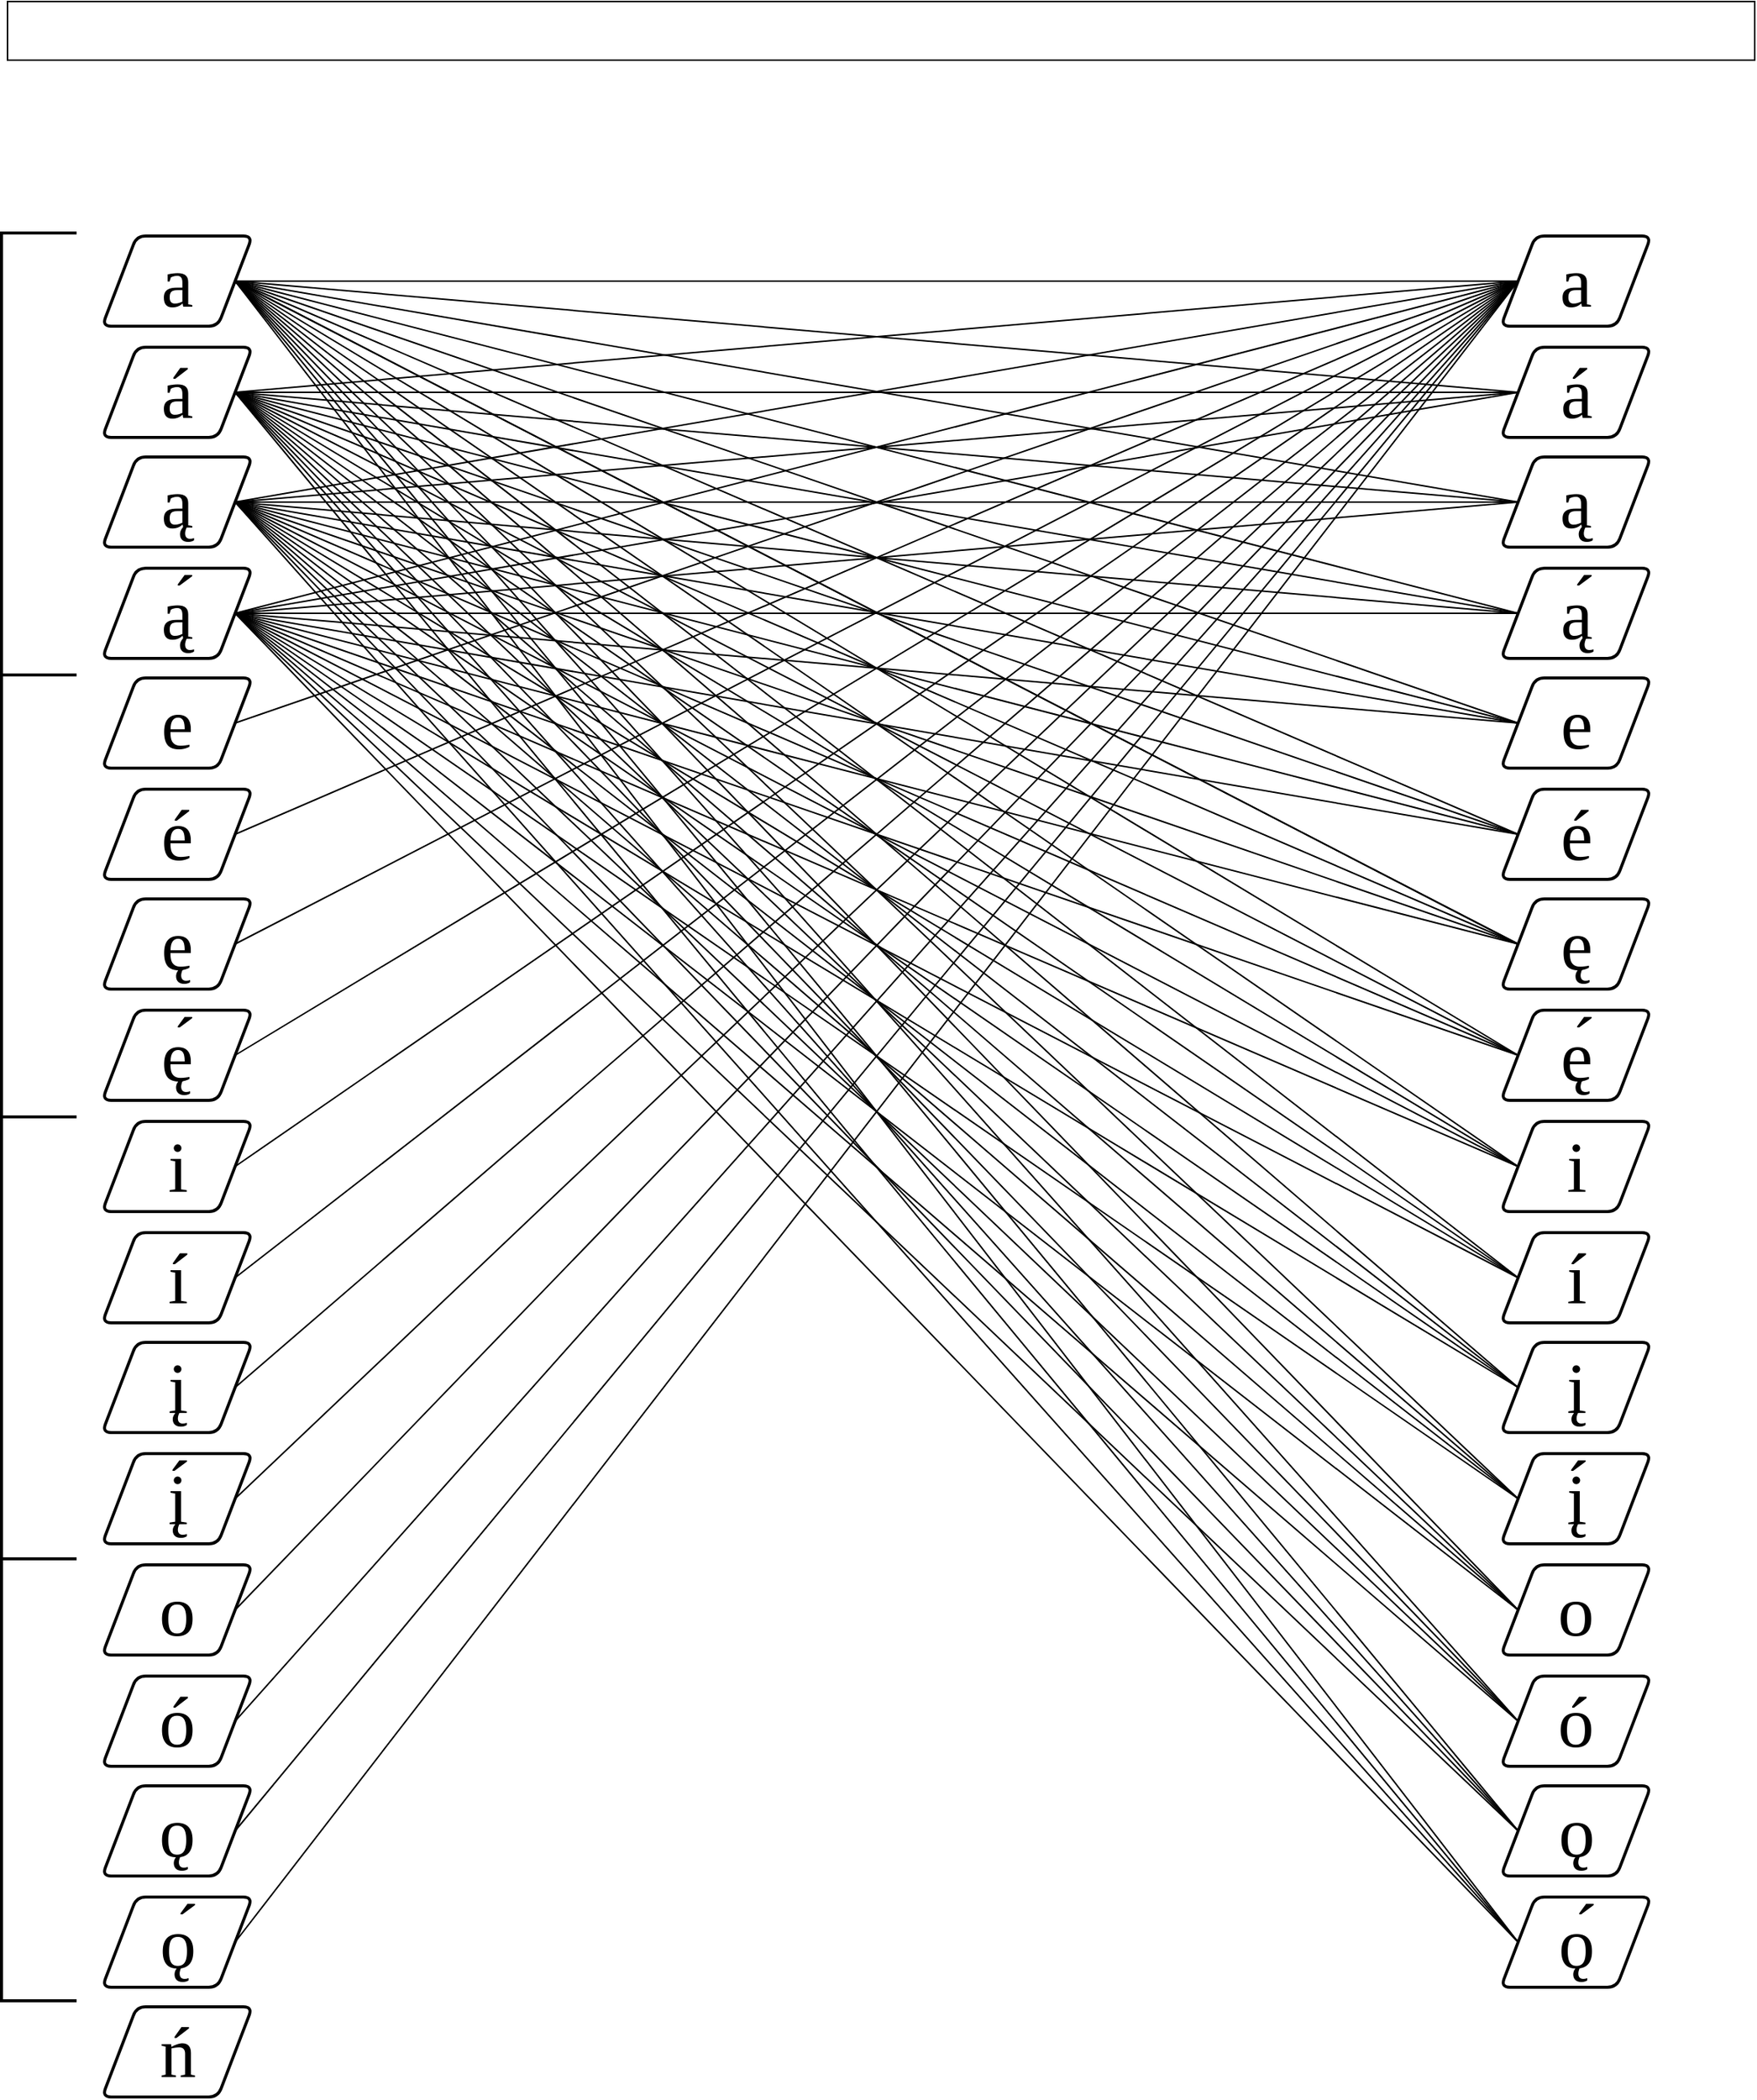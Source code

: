 <mxfile version="22.1.18" type="github">
  <diagram name="Page-1" id="VQsHgmHpjilepcqTfe5d">
    <mxGraphModel dx="3489" dy="5056" grid="0" gridSize="10" guides="1" tooltips="1" connect="1" arrows="1" fold="1" page="0" pageScale="1" pageWidth="850" pageHeight="1100" math="0" shadow="0">
      <root>
        <mxCell id="0" />
        <mxCell id="1" parent="0" />
        <mxCell id="oji7Lh0gevjrnALUTzUG-9" value="" style="strokeWidth=2;html=1;shape=mxgraph.flowchart.annotation_1;align=left;pointerEvents=1;" parent="1" vertex="1">
          <mxGeometry x="-1330" y="-3661" width="50" height="294" as="geometry" />
        </mxCell>
        <mxCell id="oji7Lh0gevjrnALUTzUG-10" value="" style="strokeWidth=2;html=1;shape=mxgraph.flowchart.annotation_1;align=left;pointerEvents=1;" parent="1" vertex="1">
          <mxGeometry x="-1330" y="-3367" width="50" height="294" as="geometry" />
        </mxCell>
        <mxCell id="oji7Lh0gevjrnALUTzUG-11" value="" style="strokeWidth=2;html=1;shape=mxgraph.flowchart.annotation_1;align=left;pointerEvents=1;" parent="1" vertex="1">
          <mxGeometry x="-1330" y="-3073" width="50" height="294" as="geometry" />
        </mxCell>
        <mxCell id="oji7Lh0gevjrnALUTzUG-12" value="" style="strokeWidth=2;html=1;shape=mxgraph.flowchart.annotation_1;align=left;pointerEvents=1;" parent="1" vertex="1">
          <mxGeometry x="-1330" y="-2779" width="50" height="294" as="geometry" />
        </mxCell>
        <mxCell id="oji7Lh0gevjrnALUTzUG-51" value="" style="endArrow=none;html=1;rounded=0;exitX=1;exitY=0.5;exitDx=0;exitDy=0;entryX=0;entryY=0.5;entryDx=0;entryDy=0;" parent="1" source="CE21XfU1R8qpKtoGvkG8-37" target="oji7Lh0gevjrnALUTzUG-56" edge="1">
          <mxGeometry width="50" height="50" relative="1" as="geometry">
            <mxPoint x="-890" y="-3445" as="sourcePoint" />
            <mxPoint x="-708.5" y="-3629" as="targetPoint" />
          </mxGeometry>
        </mxCell>
        <mxCell id="oji7Lh0gevjrnALUTzUG-52" value="" style="endArrow=none;html=1;rounded=0;entryX=0;entryY=0.5;entryDx=0;entryDy=0;exitX=1;exitY=0.5;exitDx=0;exitDy=0;" parent="1" source="CE21XfU1R8qpKtoGvkG8-37" target="oji7Lh0gevjrnALUTzUG-58" edge="1">
          <mxGeometry width="50" height="50" relative="1" as="geometry">
            <mxPoint x="-1169" y="-3612" as="sourcePoint" />
            <mxPoint x="-708.5" y="-3555" as="targetPoint" />
          </mxGeometry>
        </mxCell>
        <mxCell id="oji7Lh0gevjrnALUTzUG-54" value="" style="endArrow=none;html=1;rounded=0;exitX=1;exitY=0.5;exitDx=0;exitDy=0;entryX=0;entryY=0.5;entryDx=0;entryDy=0;" parent="1" source="CE21XfU1R8qpKtoGvkG8-37" target="oji7Lh0gevjrnALUTzUG-60" edge="1">
          <mxGeometry width="50" height="50" relative="1" as="geometry">
            <mxPoint x="-890" y="-3445" as="sourcePoint" />
            <mxPoint x="-708.5" y="-3482" as="targetPoint" />
          </mxGeometry>
        </mxCell>
        <mxCell id="oji7Lh0gevjrnALUTzUG-55" value="" style="endArrow=none;html=1;rounded=0;entryX=0;entryY=0.5;entryDx=0;entryDy=0;exitX=1;exitY=0.5;exitDx=0;exitDy=0;" parent="1" source="CE21XfU1R8qpKtoGvkG8-37" target="oji7Lh0gevjrnALUTzUG-62" edge="1">
          <mxGeometry width="50" height="50" relative="1" as="geometry">
            <mxPoint x="-1167" y="-3630" as="sourcePoint" />
            <mxPoint x="-708.5" y="-3408" as="targetPoint" />
          </mxGeometry>
        </mxCell>
        <mxCell id="oji7Lh0gevjrnALUTzUG-88" value="" style="endArrow=none;html=1;rounded=0;exitX=1;exitY=0.5;exitDx=0;exitDy=0;entryX=0;entryY=0.5;entryDx=0;entryDy=0;" parent="1" source="CE21XfU1R8qpKtoGvkG8-37" target="oji7Lh0gevjrnALUTzUG-64" edge="1">
          <mxGeometry width="50" height="50" relative="1" as="geometry">
            <mxPoint x="-760" y="-3516" as="sourcePoint" />
            <mxPoint x="-743" y="-3374" as="targetPoint" />
          </mxGeometry>
        </mxCell>
        <mxCell id="oji7Lh0gevjrnALUTzUG-89" value="" style="endArrow=none;html=1;rounded=0;exitX=1;exitY=0.5;exitDx=0;exitDy=0;entryX=0;entryY=0.5;entryDx=0;entryDy=0;" parent="1" source="CE21XfU1R8qpKtoGvkG8-37" target="oji7Lh0gevjrnALUTzUG-66" edge="1">
          <mxGeometry width="50" height="50" relative="1" as="geometry">
            <mxPoint x="-1164" y="-3619" as="sourcePoint" />
            <mxPoint x="-733" y="-3336" as="targetPoint" />
          </mxGeometry>
        </mxCell>
        <mxCell id="oji7Lh0gevjrnALUTzUG-90" value="" style="endArrow=none;html=1;rounded=0;exitX=1;exitY=0.5;exitDx=0;exitDy=0;entryX=0;entryY=0.5;entryDx=0;entryDy=0;" parent="1" source="CE21XfU1R8qpKtoGvkG8-37" target="oji7Lh0gevjrnALUTzUG-68" edge="1">
          <mxGeometry width="50" height="50" relative="1" as="geometry">
            <mxPoint x="-1154" y="-3609" as="sourcePoint" />
            <mxPoint x="-759" y="-3290" as="targetPoint" />
          </mxGeometry>
        </mxCell>
        <mxCell id="oji7Lh0gevjrnALUTzUG-92" value="" style="endArrow=none;html=1;rounded=0;exitX=1;exitY=0.5;exitDx=0;exitDy=0;entryX=0;entryY=0.5;entryDx=0;entryDy=0;" parent="1" source="CE21XfU1R8qpKtoGvkG8-37" target="oji7Lh0gevjrnALUTzUG-68" edge="1">
          <mxGeometry width="50" height="50" relative="1" as="geometry">
            <mxPoint x="-1164" y="-3619" as="sourcePoint" />
            <mxPoint x="-686" y="-3178" as="targetPoint" />
          </mxGeometry>
        </mxCell>
        <mxCell id="oji7Lh0gevjrnALUTzUG-93" value="" style="endArrow=none;html=1;rounded=0;entryX=0;entryY=0.5;entryDx=0;entryDy=0;exitX=1;exitY=0.5;exitDx=0;exitDy=0;" parent="1" source="CE21XfU1R8qpKtoGvkG8-37" target="oji7Lh0gevjrnALUTzUG-70" edge="1">
          <mxGeometry width="50" height="50" relative="1" as="geometry">
            <mxPoint x="-1149" y="-3581" as="sourcePoint" />
            <mxPoint x="-676" y="-3168" as="targetPoint" />
          </mxGeometry>
        </mxCell>
        <mxCell id="oji7Lh0gevjrnALUTzUG-95" value="" style="endArrow=none;html=1;rounded=0;entryX=0;entryY=0.5;entryDx=0;entryDy=0;exitX=1;exitY=0.5;exitDx=0;exitDy=0;" parent="1" source="CE21XfU1R8qpKtoGvkG8-37" target="oji7Lh0gevjrnALUTzUG-72" edge="1">
          <mxGeometry width="50" height="50" relative="1" as="geometry">
            <mxPoint x="-1149" y="-3595" as="sourcePoint" />
            <mxPoint x="-666" y="-3158" as="targetPoint" />
          </mxGeometry>
        </mxCell>
        <mxCell id="oji7Lh0gevjrnALUTzUG-128" value="" style="endArrow=none;html=1;rounded=0;entryX=0;entryY=0.5;entryDx=0;entryDy=0;exitX=1;exitY=0.5;exitDx=0;exitDy=0;" parent="1" source="CE21XfU1R8qpKtoGvkG8-37" target="oji7Lh0gevjrnALUTzUG-74" edge="1">
          <mxGeometry width="50" height="50" relative="1" as="geometry">
            <mxPoint x="-1164" y="-3619" as="sourcePoint" />
            <mxPoint x="-310" y="-3104" as="targetPoint" />
          </mxGeometry>
        </mxCell>
        <mxCell id="oji7Lh0gevjrnALUTzUG-129" value="" style="endArrow=none;html=1;rounded=0;entryX=0;entryY=0.5;entryDx=0;entryDy=0;exitX=1;exitY=0.5;exitDx=0;exitDy=0;" parent="1" source="CE21XfU1R8qpKtoGvkG8-37" target="oji7Lh0gevjrnALUTzUG-76" edge="1">
          <mxGeometry width="50" height="50" relative="1" as="geometry">
            <mxPoint x="-1078" y="-3701" as="sourcePoint" />
            <mxPoint x="-300" y="-3094" as="targetPoint" />
          </mxGeometry>
        </mxCell>
        <mxCell id="oji7Lh0gevjrnALUTzUG-130" value="" style="endArrow=none;html=1;rounded=0;entryX=0;entryY=0.5;entryDx=0;entryDy=0;exitX=1;exitY=0.5;exitDx=0;exitDy=0;" parent="1" source="CE21XfU1R8qpKtoGvkG8-37" target="oji7Lh0gevjrnALUTzUG-78" edge="1">
          <mxGeometry width="50" height="50" relative="1" as="geometry">
            <mxPoint x="-1144" y="-3599" as="sourcePoint" />
            <mxPoint x="-290" y="-3084" as="targetPoint" />
          </mxGeometry>
        </mxCell>
        <mxCell id="oji7Lh0gevjrnALUTzUG-131" value="" style="endArrow=none;html=1;rounded=0;entryX=0;entryY=0.5;entryDx=0;entryDy=0;exitX=1;exitY=0.5;exitDx=0;exitDy=0;" parent="1" source="CE21XfU1R8qpKtoGvkG8-37" target="oji7Lh0gevjrnALUTzUG-80" edge="1">
          <mxGeometry width="50" height="50" relative="1" as="geometry">
            <mxPoint x="-1134" y="-3589" as="sourcePoint" />
            <mxPoint x="-280" y="-3074" as="targetPoint" />
          </mxGeometry>
        </mxCell>
        <mxCell id="oji7Lh0gevjrnALUTzUG-132" value="" style="endArrow=none;html=1;rounded=0;entryX=0;entryY=0.5;entryDx=0;entryDy=0;exitX=1;exitY=0.5;exitDx=0;exitDy=0;" parent="1" source="CE21XfU1R8qpKtoGvkG8-37" target="oji7Lh0gevjrnALUTzUG-82" edge="1">
          <mxGeometry width="50" height="50" relative="1" as="geometry">
            <mxPoint x="-1124" y="-3579" as="sourcePoint" />
            <mxPoint x="-270" y="-3064" as="targetPoint" />
          </mxGeometry>
        </mxCell>
        <mxCell id="oji7Lh0gevjrnALUTzUG-133" value="" style="endArrow=none;html=1;rounded=0;entryX=0;entryY=0.5;entryDx=0;entryDy=0;exitX=1;exitY=0.5;exitDx=0;exitDy=0;" parent="1" source="CE21XfU1R8qpKtoGvkG8-37" target="oji7Lh0gevjrnALUTzUG-84" edge="1">
          <mxGeometry width="50" height="50" relative="1" as="geometry">
            <mxPoint x="-1114" y="-3569" as="sourcePoint" />
            <mxPoint x="-260" y="-3054" as="targetPoint" />
          </mxGeometry>
        </mxCell>
        <mxCell id="oji7Lh0gevjrnALUTzUG-134" value="" style="endArrow=none;html=1;rounded=0;entryX=0;entryY=0.5;entryDx=0;entryDy=0;exitX=1;exitY=0.5;exitDx=0;exitDy=0;" parent="1" source="CE21XfU1R8qpKtoGvkG8-37" target="oji7Lh0gevjrnALUTzUG-86" edge="1">
          <mxGeometry width="50" height="50" relative="1" as="geometry">
            <mxPoint x="-1104" y="-3559" as="sourcePoint" />
            <mxPoint x="-250" y="-3044" as="targetPoint" />
          </mxGeometry>
        </mxCell>
        <mxCell id="oji7Lh0gevjrnALUTzUG-151" value="" style="endArrow=none;html=1;rounded=0;entryX=0;entryY=0.5;entryDx=0;entryDy=0;exitX=1;exitY=0.5;exitDx=0;exitDy=0;" parent="1" source="CE21XfU1R8qpKtoGvkG8-39" target="oji7Lh0gevjrnALUTzUG-56" edge="1">
          <mxGeometry width="50" height="50" relative="1" as="geometry">
            <mxPoint x="-591" y="-3381" as="sourcePoint" />
            <mxPoint x="-541" y="-3431" as="targetPoint" />
          </mxGeometry>
        </mxCell>
        <mxCell id="oji7Lh0gevjrnALUTzUG-152" value="" style="endArrow=none;html=1;rounded=0;entryX=0;entryY=0.5;entryDx=0;entryDy=0;exitX=1;exitY=0.5;exitDx=0;exitDy=0;" parent="1" source="CE21XfU1R8qpKtoGvkG8-41" target="oji7Lh0gevjrnALUTzUG-56" edge="1">
          <mxGeometry width="50" height="50" relative="1" as="geometry">
            <mxPoint x="-591" y="-3381" as="sourcePoint" />
            <mxPoint x="-541" y="-3431" as="targetPoint" />
          </mxGeometry>
        </mxCell>
        <mxCell id="oji7Lh0gevjrnALUTzUG-169" value="" style="endArrow=none;html=1;rounded=0;entryX=0;entryY=0.5;entryDx=0;entryDy=0;exitX=1;exitY=0.5;exitDx=0;exitDy=0;" parent="1" source="CE21XfU1R8qpKtoGvkG8-43" target="oji7Lh0gevjrnALUTzUG-56" edge="1">
          <mxGeometry width="50" height="50" relative="1" as="geometry">
            <mxPoint x="-607" y="-3712" as="sourcePoint" />
            <mxPoint x="-351" y="-3749" as="targetPoint" />
          </mxGeometry>
        </mxCell>
        <mxCell id="oji7Lh0gevjrnALUTzUG-170" value="" style="endArrow=none;html=1;rounded=0;entryX=0;entryY=0.5;entryDx=0;entryDy=0;exitX=1;exitY=0.5;exitDx=0;exitDy=0;" parent="1" source="CE21XfU1R8qpKtoGvkG8-45" target="oji7Lh0gevjrnALUTzUG-56" edge="1">
          <mxGeometry width="50" height="50" relative="1" as="geometry">
            <mxPoint x="-597" y="-3702" as="sourcePoint" />
            <mxPoint x="-341" y="-3739" as="targetPoint" />
          </mxGeometry>
        </mxCell>
        <mxCell id="oji7Lh0gevjrnALUTzUG-171" value="" style="endArrow=none;html=1;rounded=0;entryX=0;entryY=0.5;entryDx=0;entryDy=0;exitX=1;exitY=0.5;exitDx=0;exitDy=0;" parent="1" source="CE21XfU1R8qpKtoGvkG8-47" target="oji7Lh0gevjrnALUTzUG-56" edge="1">
          <mxGeometry width="50" height="50" relative="1" as="geometry">
            <mxPoint x="-587" y="-3692" as="sourcePoint" />
            <mxPoint x="-331" y="-3729" as="targetPoint" />
          </mxGeometry>
        </mxCell>
        <mxCell id="oji7Lh0gevjrnALUTzUG-172" value="" style="endArrow=none;html=1;rounded=0;entryX=0;entryY=0.5;entryDx=0;entryDy=0;exitX=1;exitY=0.5;exitDx=0;exitDy=0;" parent="1" source="CE21XfU1R8qpKtoGvkG8-49" target="oji7Lh0gevjrnALUTzUG-56" edge="1">
          <mxGeometry width="50" height="50" relative="1" as="geometry">
            <mxPoint x="-577" y="-3682" as="sourcePoint" />
            <mxPoint x="-321" y="-3719" as="targetPoint" />
          </mxGeometry>
        </mxCell>
        <mxCell id="oji7Lh0gevjrnALUTzUG-173" value="" style="endArrow=none;html=1;rounded=0;entryX=0;entryY=0.5;entryDx=0;entryDy=0;exitX=1;exitY=0.5;exitDx=0;exitDy=0;" parent="1" source="CE21XfU1R8qpKtoGvkG8-51" target="oji7Lh0gevjrnALUTzUG-56" edge="1">
          <mxGeometry width="50" height="50" relative="1" as="geometry">
            <mxPoint x="-567" y="-3672" as="sourcePoint" />
            <mxPoint x="-311" y="-3709" as="targetPoint" />
          </mxGeometry>
        </mxCell>
        <mxCell id="oji7Lh0gevjrnALUTzUG-174" value="" style="endArrow=none;html=1;rounded=0;entryX=0;entryY=0.5;entryDx=0;entryDy=0;exitX=1;exitY=0.5;exitDx=0;exitDy=0;" parent="1" source="CE21XfU1R8qpKtoGvkG8-53" target="oji7Lh0gevjrnALUTzUG-56" edge="1">
          <mxGeometry width="50" height="50" relative="1" as="geometry">
            <mxPoint x="-557" y="-3662" as="sourcePoint" />
            <mxPoint x="-301" y="-3699" as="targetPoint" />
          </mxGeometry>
        </mxCell>
        <mxCell id="oji7Lh0gevjrnALUTzUG-175" value="" style="endArrow=none;html=1;rounded=0;entryX=0;entryY=0.5;entryDx=0;entryDy=0;exitX=1;exitY=0.5;exitDx=0;exitDy=0;" parent="1" source="CE21XfU1R8qpKtoGvkG8-55" target="oji7Lh0gevjrnALUTzUG-56" edge="1">
          <mxGeometry width="50" height="50" relative="1" as="geometry">
            <mxPoint x="-547" y="-3652" as="sourcePoint" />
            <mxPoint x="-291" y="-3689" as="targetPoint" />
          </mxGeometry>
        </mxCell>
        <mxCell id="oji7Lh0gevjrnALUTzUG-176" value="" style="endArrow=none;html=1;rounded=0;entryX=0;entryY=0.5;entryDx=0;entryDy=0;exitX=1;exitY=0.5;exitDx=0;exitDy=0;" parent="1" source="CE21XfU1R8qpKtoGvkG8-57" target="oji7Lh0gevjrnALUTzUG-56" edge="1">
          <mxGeometry width="50" height="50" relative="1" as="geometry">
            <mxPoint x="-537" y="-3642" as="sourcePoint" />
            <mxPoint x="-281" y="-3679" as="targetPoint" />
          </mxGeometry>
        </mxCell>
        <mxCell id="oji7Lh0gevjrnALUTzUG-177" value="" style="endArrow=none;html=1;rounded=0;entryX=0;entryY=0.5;entryDx=0;entryDy=0;exitX=1;exitY=0.5;exitDx=0;exitDy=0;" parent="1" source="CE21XfU1R8qpKtoGvkG8-59" target="oji7Lh0gevjrnALUTzUG-56" edge="1">
          <mxGeometry width="50" height="50" relative="1" as="geometry">
            <mxPoint x="-1042" y="-2914" as="sourcePoint" />
            <mxPoint x="-271" y="-3669" as="targetPoint" />
          </mxGeometry>
        </mxCell>
        <mxCell id="oji7Lh0gevjrnALUTzUG-178" value="" style="endArrow=none;html=1;rounded=0;entryX=0;entryY=0.5;entryDx=0;entryDy=0;exitX=1;exitY=0.5;exitDx=0;exitDy=0;" parent="1" source="oji7Lh0gevjrnALUTzUG-3" target="oji7Lh0gevjrnALUTzUG-56" edge="1">
          <mxGeometry width="50" height="50" relative="1" as="geometry">
            <mxPoint x="-590" y="-3713" as="sourcePoint" />
            <mxPoint x="-334" y="-3750" as="targetPoint" />
          </mxGeometry>
        </mxCell>
        <mxCell id="oji7Lh0gevjrnALUTzUG-179" value="" style="endArrow=none;html=1;rounded=0;entryX=0;entryY=0.5;entryDx=0;entryDy=0;exitX=1;exitY=0.5;exitDx=0;exitDy=0;" parent="1" source="oji7Lh0gevjrnALUTzUG-1" target="oji7Lh0gevjrnALUTzUG-56" edge="1">
          <mxGeometry width="50" height="50" relative="1" as="geometry">
            <mxPoint x="-580" y="-3703" as="sourcePoint" />
            <mxPoint x="-324" y="-3740" as="targetPoint" />
          </mxGeometry>
        </mxCell>
        <mxCell id="oji7Lh0gevjrnALUTzUG-180" value="" style="endArrow=none;html=1;rounded=0;entryX=0;entryY=0.5;entryDx=0;entryDy=0;exitX=1;exitY=0.5;exitDx=0;exitDy=0;" parent="1" source="oji7Lh0gevjrnALUTzUG-5" target="oji7Lh0gevjrnALUTzUG-56" edge="1">
          <mxGeometry width="50" height="50" relative="1" as="geometry">
            <mxPoint x="-656" y="-3826" as="sourcePoint" />
            <mxPoint x="-400" y="-3863" as="targetPoint" />
          </mxGeometry>
        </mxCell>
        <mxCell id="oji7Lh0gevjrnALUTzUG-181" value="" style="endArrow=none;html=1;rounded=0;entryX=0;entryY=0.5;entryDx=0;entryDy=0;exitX=1;exitY=0.5;exitDx=0;exitDy=0;" parent="1" source="oji7Lh0gevjrnALUTzUG-7" target="oji7Lh0gevjrnALUTzUG-56" edge="1">
          <mxGeometry width="50" height="50" relative="1" as="geometry">
            <mxPoint x="-646" y="-3816" as="sourcePoint" />
            <mxPoint x="-390" y="-3853" as="targetPoint" />
          </mxGeometry>
        </mxCell>
        <mxCell id="oji7Lh0gevjrnALUTzUG-182" value="" style="endArrow=none;html=1;rounded=0;exitX=1;exitY=0.5;exitDx=0;exitDy=0;entryX=0;entryY=0.5;entryDx=0;entryDy=0;" parent="1" source="CE21XfU1R8qpKtoGvkG8-39" target="oji7Lh0gevjrnALUTzUG-58" edge="1">
          <mxGeometry width="50" height="50" relative="1" as="geometry">
            <mxPoint x="-636" y="-3806" as="sourcePoint" />
            <mxPoint x="-380" y="-3843" as="targetPoint" />
          </mxGeometry>
        </mxCell>
        <mxCell id="oji7Lh0gevjrnALUTzUG-183" value="" style="endArrow=none;html=1;rounded=0;exitX=1;exitY=0.5;exitDx=0;exitDy=0;entryX=0;entryY=0.5;entryDx=0;entryDy=0;" parent="1" source="CE21XfU1R8qpKtoGvkG8-39" target="oji7Lh0gevjrnALUTzUG-60" edge="1">
          <mxGeometry width="50" height="50" relative="1" as="geometry">
            <mxPoint x="-626" y="-3796" as="sourcePoint" />
            <mxPoint x="-370" y="-3833" as="targetPoint" />
          </mxGeometry>
        </mxCell>
        <mxCell id="oji7Lh0gevjrnALUTzUG-184" value="" style="endArrow=none;html=1;rounded=0;exitX=1;exitY=0.5;exitDx=0;exitDy=0;entryX=0;entryY=0.5;entryDx=0;entryDy=0;" parent="1" source="CE21XfU1R8qpKtoGvkG8-39" target="oji7Lh0gevjrnALUTzUG-62" edge="1">
          <mxGeometry width="50" height="50" relative="1" as="geometry">
            <mxPoint x="-616" y="-3786" as="sourcePoint" />
            <mxPoint x="-360" y="-3823" as="targetPoint" />
          </mxGeometry>
        </mxCell>
        <mxCell id="oji7Lh0gevjrnALUTzUG-185" value="" style="endArrow=none;html=1;rounded=0;exitX=1;exitY=0.5;exitDx=0;exitDy=0;entryX=0;entryY=0.5;entryDx=0;entryDy=0;" parent="1" source="CE21XfU1R8qpKtoGvkG8-39" target="oji7Lh0gevjrnALUTzUG-64" edge="1">
          <mxGeometry width="50" height="50" relative="1" as="geometry">
            <mxPoint x="-606" y="-3776" as="sourcePoint" />
            <mxPoint x="-350" y="-3813" as="targetPoint" />
          </mxGeometry>
        </mxCell>
        <mxCell id="oji7Lh0gevjrnALUTzUG-186" value="" style="endArrow=none;html=1;rounded=0;exitX=1;exitY=0.5;exitDx=0;exitDy=0;entryX=0;entryY=0.5;entryDx=0;entryDy=0;" parent="1" source="CE21XfU1R8qpKtoGvkG8-39" target="oji7Lh0gevjrnALUTzUG-66" edge="1">
          <mxGeometry width="50" height="50" relative="1" as="geometry">
            <mxPoint x="-596" y="-3766" as="sourcePoint" />
            <mxPoint x="-340" y="-3803" as="targetPoint" />
          </mxGeometry>
        </mxCell>
        <mxCell id="oji7Lh0gevjrnALUTzUG-187" value="" style="endArrow=none;html=1;rounded=0;exitX=1;exitY=0.5;exitDx=0;exitDy=0;entryX=0;entryY=0.5;entryDx=0;entryDy=0;" parent="1" source="CE21XfU1R8qpKtoGvkG8-39" target="oji7Lh0gevjrnALUTzUG-68" edge="1">
          <mxGeometry width="50" height="50" relative="1" as="geometry">
            <mxPoint x="-586" y="-3756" as="sourcePoint" />
            <mxPoint x="-330" y="-3793" as="targetPoint" />
          </mxGeometry>
        </mxCell>
        <mxCell id="oji7Lh0gevjrnALUTzUG-188" value="" style="endArrow=none;html=1;rounded=0;exitX=1;exitY=0.5;exitDx=0;exitDy=0;entryX=0;entryY=0.5;entryDx=0;entryDy=0;" parent="1" source="CE21XfU1R8qpKtoGvkG8-39" target="oji7Lh0gevjrnALUTzUG-70" edge="1">
          <mxGeometry width="50" height="50" relative="1" as="geometry">
            <mxPoint x="-576" y="-3746" as="sourcePoint" />
            <mxPoint x="-320" y="-3783" as="targetPoint" />
          </mxGeometry>
        </mxCell>
        <mxCell id="oji7Lh0gevjrnALUTzUG-189" value="" style="rounded=0;whiteSpace=wrap;html=1;" parent="1" vertex="1">
          <mxGeometry x="-1326" y="-3815" width="1163" height="39" as="geometry" />
        </mxCell>
        <mxCell id="oji7Lh0gevjrnALUTzUG-190" value="" style="endArrow=none;html=1;rounded=0;exitX=1;exitY=0.5;exitDx=0;exitDy=0;entryX=0;entryY=0.5;entryDx=0;entryDy=0;" parent="1" source="CE21XfU1R8qpKtoGvkG8-39" target="oji7Lh0gevjrnALUTzUG-72" edge="1">
          <mxGeometry width="50" height="50" relative="1" as="geometry">
            <mxPoint x="-1102" y="-3675" as="sourcePoint" />
            <mxPoint x="138" y="-3719" as="targetPoint" />
          </mxGeometry>
        </mxCell>
        <mxCell id="oji7Lh0gevjrnALUTzUG-191" value="" style="endArrow=none;html=1;rounded=0;entryX=0;entryY=0.5;entryDx=0;entryDy=0;exitX=1;exitY=0.5;exitDx=0;exitDy=0;" parent="1" source="CE21XfU1R8qpKtoGvkG8-39" target="oji7Lh0gevjrnALUTzUG-74" edge="1">
          <mxGeometry width="50" height="50" relative="1" as="geometry">
            <mxPoint x="-1716" y="-3773" as="sourcePoint" />
            <mxPoint x="-114" y="-2979" as="targetPoint" />
          </mxGeometry>
        </mxCell>
        <mxCell id="s2_9RPsBh289tmpe3D-n-1" value="" style="endArrow=none;html=1;rounded=0;entryX=0;entryY=0.5;entryDx=0;entryDy=0;exitX=1;exitY=0.5;exitDx=0;exitDy=0;" parent="1" source="CE21XfU1R8qpKtoGvkG8-39" target="oji7Lh0gevjrnALUTzUG-76" edge="1">
          <mxGeometry width="50" height="50" relative="1" as="geometry">
            <mxPoint x="-1090" y="-3704" as="sourcePoint" />
            <mxPoint x="-338" y="-2899" as="targetPoint" />
          </mxGeometry>
        </mxCell>
        <mxCell id="qa0N9MyO5sZ4n3bV0Kct-3" value="" style="endArrow=none;html=1;rounded=0;entryX=0;entryY=0.5;entryDx=0;entryDy=0;exitX=1;exitY=0.5;exitDx=0;exitDy=0;" parent="1" target="oji7Lh0gevjrnALUTzUG-78" edge="1" source="CE21XfU1R8qpKtoGvkG8-39">
          <mxGeometry width="50" height="50" relative="1" as="geometry">
            <mxPoint x="-601" y="-2811" as="sourcePoint" />
            <mxPoint x="-306" y="-2847" as="targetPoint" />
          </mxGeometry>
        </mxCell>
        <mxCell id="qa0N9MyO5sZ4n3bV0Kct-5" value="" style="endArrow=none;html=1;rounded=0;entryX=0;entryY=0.5;entryDx=0;entryDy=0;exitX=1;exitY=0.5;exitDx=0;exitDy=0;" parent="1" target="oji7Lh0gevjrnALUTzUG-80" edge="1" source="CE21XfU1R8qpKtoGvkG8-39">
          <mxGeometry width="50" height="50" relative="1" as="geometry">
            <mxPoint x="-773" y="-2898" as="sourcePoint" />
            <mxPoint x="-459" y="-2691" as="targetPoint" />
          </mxGeometry>
        </mxCell>
        <mxCell id="qa0N9MyO5sZ4n3bV0Kct-6" value="" style="endArrow=none;html=1;rounded=0;entryX=0;entryY=0.5;entryDx=0;entryDy=0;exitX=1;exitY=0.5;exitDx=0;exitDy=0;" parent="1" target="oji7Lh0gevjrnALUTzUG-82" edge="1" source="CE21XfU1R8qpKtoGvkG8-39">
          <mxGeometry width="50" height="50" relative="1" as="geometry">
            <mxPoint x="-538" y="-2614" as="sourcePoint" />
            <mxPoint x="-488" y="-2664" as="targetPoint" />
          </mxGeometry>
        </mxCell>
        <mxCell id="qa0N9MyO5sZ4n3bV0Kct-7" value="" style="endArrow=none;html=1;rounded=0;entryX=0;entryY=0.5;entryDx=0;entryDy=0;exitX=1;exitY=0.5;exitDx=0;exitDy=0;" parent="1" target="oji7Lh0gevjrnALUTzUG-84" edge="1" source="CE21XfU1R8qpKtoGvkG8-39">
          <mxGeometry width="50" height="50" relative="1" as="geometry">
            <mxPoint x="-466" y="-2508" as="sourcePoint" />
            <mxPoint x="-416" y="-2558" as="targetPoint" />
          </mxGeometry>
        </mxCell>
        <mxCell id="qa0N9MyO5sZ4n3bV0Kct-8" value="" style="endArrow=none;html=1;rounded=0;entryX=0;entryY=0.5;entryDx=0;entryDy=0;exitX=1;exitY=0.5;exitDx=0;exitDy=0;" parent="1" target="oji7Lh0gevjrnALUTzUG-86" edge="1" source="CE21XfU1R8qpKtoGvkG8-39">
          <mxGeometry width="50" height="50" relative="1" as="geometry">
            <mxPoint x="-405" y="-2466" as="sourcePoint" />
            <mxPoint x="-355" y="-2516" as="targetPoint" />
          </mxGeometry>
        </mxCell>
        <mxCell id="VI83C3xkR88cXbr1cVf5-51" value="" style="endArrow=none;html=1;rounded=0;startSize=14;endSize=14;sourcePerimeterSpacing=8;targetPerimeterSpacing=8;curved=1;exitX=1;exitY=0.5;exitDx=0;exitDy=0;entryX=0;entryY=0.5;entryDx=0;entryDy=0;" parent="1" edge="1" target="oji7Lh0gevjrnALUTzUG-58" source="CE21XfU1R8qpKtoGvkG8-41">
          <mxGeometry width="50" height="50" relative="1" as="geometry">
            <mxPoint x="-1053" y="-3424" as="sourcePoint" />
            <mxPoint x="-344" y="-3535" as="targetPoint" />
          </mxGeometry>
        </mxCell>
        <mxCell id="0WpfNRxVd8SMMB5D23eY-1" value="" style="endArrow=none;html=1;rounded=0;exitX=1;exitY=0.5;exitDx=0;exitDy=0;entryX=0;entryY=0.5;entryDx=0;entryDy=0;" edge="1" parent="1" source="CE21XfU1R8qpKtoGvkG8-41" target="oji7Lh0gevjrnALUTzUG-60">
          <mxGeometry width="50" height="50" relative="1" as="geometry">
            <mxPoint x="-811" y="-3735" as="sourcePoint" />
            <mxPoint x="-705" y="-3738" as="targetPoint" />
          </mxGeometry>
        </mxCell>
        <mxCell id="CE21XfU1R8qpKtoGvkG8-37" value="" style="shape=parallelogram;html=1;strokeWidth=2;perimeter=parallelogramPerimeter;whiteSpace=wrap;rounded=1;arcSize=12;size=0.23;fontFamily=IBM Plex Sans;container=0;" parent="1" vertex="1">
          <mxGeometry x="-1263" y="-3659" width="100" height="60" as="geometry" />
        </mxCell>
        <mxCell id="CE21XfU1R8qpKtoGvkG8-38" value="&lt;font face=&quot;CMU Serif&quot; style=&quot;font-size: 48px;&quot;&gt;a&lt;/font&gt;" style="text;strokeColor=none;align=center;fillColor=none;html=1;verticalAlign=middle;whiteSpace=wrap;rounded=0;fontSize=30;container=0;" parent="1" vertex="1">
          <mxGeometry x="-1225" y="-3644" width="24" height="30" as="geometry" />
        </mxCell>
        <mxCell id="CE21XfU1R8qpKtoGvkG8-39" value="" style="shape=parallelogram;html=1;strokeWidth=2;perimeter=parallelogramPerimeter;whiteSpace=wrap;rounded=1;arcSize=12;size=0.23;fontFamily=IBM Plex Sans;container=0;" parent="1" vertex="1">
          <mxGeometry x="-1263" y="-3585" width="100" height="60" as="geometry" />
        </mxCell>
        <mxCell id="CE21XfU1R8qpKtoGvkG8-40" value="&lt;font style=&quot;font-size: 48px;&quot; face=&quot;CMU Serif&quot;&gt;á&lt;/font&gt;" style="text;strokeColor=none;align=center;fillColor=none;html=1;verticalAlign=middle;whiteSpace=wrap;rounded=0;fontSize=30;container=0;" parent="1" vertex="1">
          <mxGeometry x="-1226" y="-3570" width="26" height="30" as="geometry" />
        </mxCell>
        <mxCell id="CE21XfU1R8qpKtoGvkG8-41" value="" style="shape=parallelogram;html=1;strokeWidth=2;perimeter=parallelogramPerimeter;whiteSpace=wrap;rounded=1;arcSize=12;size=0.23;fontFamily=IBM Plex Sans;container=0;" parent="1" vertex="1">
          <mxGeometry x="-1263" y="-3512" width="100" height="60" as="geometry" />
        </mxCell>
        <mxCell id="CE21XfU1R8qpKtoGvkG8-42" value="&lt;font style=&quot;font-size: 48px;&quot; face=&quot;CMU Serif&quot;&gt;ą&lt;/font&gt;" style="text;strokeColor=none;align=center;fillColor=none;html=1;verticalAlign=middle;whiteSpace=wrap;rounded=0;fontSize=30;container=0;" parent="1" vertex="1">
          <mxGeometry x="-1225" y="-3497" width="24" height="30" as="geometry" />
        </mxCell>
        <mxCell id="CE21XfU1R8qpKtoGvkG8-43" value="" style="shape=parallelogram;html=1;strokeWidth=2;perimeter=parallelogramPerimeter;whiteSpace=wrap;rounded=1;arcSize=12;size=0.23;fontFamily=IBM Plex Sans;container=0;" parent="1" vertex="1">
          <mxGeometry x="-1263" y="-3438" width="100" height="60" as="geometry" />
        </mxCell>
        <mxCell id="CE21XfU1R8qpKtoGvkG8-44" value="&lt;p&gt;&lt;font style=&quot;font-size: 48px;&quot; face=&quot;CMU Serif&quot;&gt;ą́&lt;/font&gt;&lt;/p&gt;" style="text;strokeColor=none;align=center;fillColor=none;html=1;verticalAlign=middle;whiteSpace=wrap;rounded=0;fontSize=30;container=0;" parent="1" vertex="1">
          <mxGeometry x="-1224" y="-3423" width="22" height="30" as="geometry" />
        </mxCell>
        <mxCell id="CE21XfU1R8qpKtoGvkG8-45" value="" style="shape=parallelogram;html=1;strokeWidth=2;perimeter=parallelogramPerimeter;whiteSpace=wrap;rounded=1;arcSize=12;size=0.23;fontFamily=IBM Plex Sans;container=0;" parent="1" vertex="1">
          <mxGeometry x="-1263" y="-3365" width="100" height="60" as="geometry" />
        </mxCell>
        <mxCell id="CE21XfU1R8qpKtoGvkG8-46" value="&lt;font style=&quot;font-size: 48px;&quot; face=&quot;CMU Serif&quot;&gt;e&lt;/font&gt;" style="text;strokeColor=none;align=center;fillColor=none;html=1;verticalAlign=middle;whiteSpace=wrap;rounded=0;fontSize=30;container=0;" parent="1" vertex="1">
          <mxGeometry x="-1223" y="-3350" width="20" height="30" as="geometry" />
        </mxCell>
        <mxCell id="CE21XfU1R8qpKtoGvkG8-47" value="" style="shape=parallelogram;html=1;strokeWidth=2;perimeter=parallelogramPerimeter;whiteSpace=wrap;rounded=1;arcSize=12;size=0.23;fontFamily=IBM Plex Sans;container=0;" parent="1" vertex="1">
          <mxGeometry x="-1263" y="-3291" width="100" height="60" as="geometry" />
        </mxCell>
        <mxCell id="CE21XfU1R8qpKtoGvkG8-48" value="&lt;font style=&quot;font-size: 48px;&quot; face=&quot;CMU Serif&quot;&gt;é&lt;/font&gt;" style="text;strokeColor=none;align=center;fillColor=none;html=1;verticalAlign=middle;whiteSpace=wrap;rounded=0;fontSize=30;container=0;" parent="1" vertex="1">
          <mxGeometry x="-1223" y="-3276" width="20" height="30" as="geometry" />
        </mxCell>
        <mxCell id="CE21XfU1R8qpKtoGvkG8-49" value="" style="shape=parallelogram;html=1;strokeWidth=2;perimeter=parallelogramPerimeter;whiteSpace=wrap;rounded=1;arcSize=12;size=0.23;fontFamily=IBM Plex Sans;container=0;" parent="1" vertex="1">
          <mxGeometry x="-1263" y="-3218" width="100" height="60" as="geometry" />
        </mxCell>
        <mxCell id="CE21XfU1R8qpKtoGvkG8-50" value="&lt;font style=&quot;font-size: 48px;&quot; face=&quot;CMU Serif&quot;&gt;ę&lt;/font&gt;" style="text;strokeColor=none;align=center;fillColor=none;html=1;verticalAlign=middle;whiteSpace=wrap;rounded=0;fontSize=30;container=0;" parent="1" vertex="1">
          <mxGeometry x="-1223" y="-3203" width="20" height="30" as="geometry" />
        </mxCell>
        <mxCell id="CE21XfU1R8qpKtoGvkG8-51" value="" style="shape=parallelogram;html=1;strokeWidth=2;perimeter=parallelogramPerimeter;whiteSpace=wrap;rounded=1;arcSize=12;size=0.23;fontFamily=IBM Plex Sans;container=0;" parent="1" vertex="1">
          <mxGeometry x="-1263" y="-3144" width="100" height="60" as="geometry" />
        </mxCell>
        <mxCell id="CE21XfU1R8qpKtoGvkG8-52" value="&lt;font style=&quot;font-size: 48px;&quot; face=&quot;CMU Serif&quot;&gt;ę́&lt;/font&gt;" style="text;strokeColor=none;align=center;fillColor=none;html=1;verticalAlign=middle;whiteSpace=wrap;rounded=0;fontSize=30;container=0;" parent="1" vertex="1">
          <mxGeometry x="-1223" y="-3129" width="20" height="30" as="geometry" />
        </mxCell>
        <mxCell id="CE21XfU1R8qpKtoGvkG8-53" value="" style="shape=parallelogram;html=1;strokeWidth=2;perimeter=parallelogramPerimeter;whiteSpace=wrap;rounded=1;arcSize=12;size=0.23;fontFamily=IBM Plex Sans;container=0;" parent="1" vertex="1">
          <mxGeometry x="-1263" y="-3070" width="100" height="60" as="geometry" />
        </mxCell>
        <mxCell id="CE21XfU1R8qpKtoGvkG8-54" value="&lt;font face=&quot;CMU Serif&quot; style=&quot;font-size: 48px;&quot;&gt;i&lt;/font&gt;" style="text;strokeColor=none;align=center;fillColor=none;html=1;verticalAlign=middle;whiteSpace=wrap;rounded=0;fontSize=30;container=0;" parent="1" vertex="1">
          <mxGeometry x="-1220.5" y="-3055" width="15" height="30" as="geometry" />
        </mxCell>
        <mxCell id="CE21XfU1R8qpKtoGvkG8-55" value="" style="shape=parallelogram;html=1;strokeWidth=2;perimeter=parallelogramPerimeter;whiteSpace=wrap;rounded=1;arcSize=12;size=0.23;fontFamily=IBM Plex Sans;container=0;" parent="1" vertex="1">
          <mxGeometry x="-1263" y="-2996" width="100" height="60" as="geometry" />
        </mxCell>
        <mxCell id="CE21XfU1R8qpKtoGvkG8-56" value="&lt;font style=&quot;font-size: 48px;&quot; face=&quot;CMU Serif&quot;&gt;í&lt;/font&gt;" style="text;strokeColor=none;align=center;fillColor=none;html=1;verticalAlign=middle;whiteSpace=wrap;rounded=0;fontSize=30;container=0;" parent="1" vertex="1">
          <mxGeometry x="-1219.5" y="-2981" width="13" height="30" as="geometry" />
        </mxCell>
        <mxCell id="CE21XfU1R8qpKtoGvkG8-57" value="" style="shape=parallelogram;html=1;strokeWidth=2;perimeter=parallelogramPerimeter;whiteSpace=wrap;rounded=1;arcSize=12;size=0.23;fontFamily=IBM Plex Sans;container=0;" parent="1" vertex="1">
          <mxGeometry x="-1263" y="-2923" width="100" height="60" as="geometry" />
        </mxCell>
        <mxCell id="CE21XfU1R8qpKtoGvkG8-58" value="&lt;font style=&quot;font-size: 48px;&quot; face=&quot;CMU Serif&quot;&gt;į&lt;/font&gt;" style="text;strokeColor=none;align=center;fillColor=none;html=1;verticalAlign=middle;whiteSpace=wrap;rounded=0;fontSize=30;container=0;" parent="1" vertex="1">
          <mxGeometry x="-1219.5" y="-2908" width="13" height="30" as="geometry" />
        </mxCell>
        <mxCell id="CE21XfU1R8qpKtoGvkG8-59" value="" style="shape=parallelogram;html=1;strokeWidth=2;perimeter=parallelogramPerimeter;whiteSpace=wrap;rounded=1;arcSize=12;size=0.23;fontFamily=IBM Plex Sans;container=0;" parent="1" vertex="1">
          <mxGeometry x="-1263" y="-2849" width="100" height="60" as="geometry" />
        </mxCell>
        <mxCell id="CE21XfU1R8qpKtoGvkG8-60" value="&lt;font style=&quot;font-size: 48px;&quot; face=&quot;CMU Serif&quot;&gt;į́&lt;/font&gt;" style="text;strokeColor=none;align=center;fillColor=none;html=1;verticalAlign=middle;whiteSpace=wrap;rounded=0;fontSize=30;container=0;" parent="1" vertex="1">
          <mxGeometry x="-1219.5" y="-2834" width="13" height="30" as="geometry" />
        </mxCell>
        <mxCell id="oji7Lh0gevjrnALUTzUG-1" value="" style="shape=parallelogram;html=1;strokeWidth=2;perimeter=parallelogramPerimeter;whiteSpace=wrap;rounded=1;arcSize=12;size=0.23;fontFamily=IBM Plex Sans;container=0;" parent="1" vertex="1">
          <mxGeometry x="-1263" y="-2775" width="100" height="60" as="geometry" />
        </mxCell>
        <mxCell id="oji7Lh0gevjrnALUTzUG-2" value="&lt;font style=&quot;font-size: 48px;&quot; face=&quot;CMU Serif&quot;&gt;o&lt;/font&gt;" style="text;strokeColor=none;align=center;fillColor=none;html=1;verticalAlign=middle;whiteSpace=wrap;rounded=0;fontSize=30;container=0;" parent="1" vertex="1">
          <mxGeometry x="-1224" y="-2760" width="22" height="30" as="geometry" />
        </mxCell>
        <mxCell id="oji7Lh0gevjrnALUTzUG-3" value="" style="shape=parallelogram;html=1;strokeWidth=2;perimeter=parallelogramPerimeter;whiteSpace=wrap;rounded=1;arcSize=12;size=0.23;fontFamily=IBM Plex Sans;container=0;" parent="1" vertex="1">
          <mxGeometry x="-1263" y="-2701" width="100" height="60" as="geometry" />
        </mxCell>
        <mxCell id="oji7Lh0gevjrnALUTzUG-4" value="&lt;font style=&quot;font-size: 48px;&quot; face=&quot;CMU Serif&quot;&gt;ó&lt;/font&gt;" style="text;strokeColor=none;align=center;fillColor=none;html=1;verticalAlign=middle;whiteSpace=wrap;rounded=0;fontSize=30;container=0;" parent="1" vertex="1">
          <mxGeometry x="-1224" y="-2686" width="22" height="30" as="geometry" />
        </mxCell>
        <mxCell id="oji7Lh0gevjrnALUTzUG-5" value="" style="shape=parallelogram;html=1;strokeWidth=2;perimeter=parallelogramPerimeter;whiteSpace=wrap;rounded=1;arcSize=12;size=0.23;fontFamily=IBM Plex Sans;container=0;" parent="1" vertex="1">
          <mxGeometry x="-1263" y="-2628" width="100" height="60" as="geometry" />
        </mxCell>
        <mxCell id="oji7Lh0gevjrnALUTzUG-6" value="&lt;font style=&quot;font-size: 48px;&quot; face=&quot;CMU Serif&quot;&gt;ǫ&lt;/font&gt;" style="text;strokeColor=none;align=center;fillColor=none;html=1;verticalAlign=middle;whiteSpace=wrap;rounded=0;fontSize=30;container=0;" parent="1" vertex="1">
          <mxGeometry x="-1224" y="-2613" width="22" height="30" as="geometry" />
        </mxCell>
        <mxCell id="oji7Lh0gevjrnALUTzUG-7" value="" style="shape=parallelogram;html=1;strokeWidth=2;perimeter=parallelogramPerimeter;whiteSpace=wrap;rounded=1;arcSize=12;size=0.23;fontFamily=IBM Plex Sans;container=0;" parent="1" vertex="1">
          <mxGeometry x="-1263" y="-2554" width="100" height="60" as="geometry" />
        </mxCell>
        <mxCell id="oji7Lh0gevjrnALUTzUG-8" value="&lt;font style=&quot;font-size: 48px;&quot; face=&quot;CMU Serif&quot;&gt;ǫ́&lt;/font&gt;" style="text;strokeColor=none;align=center;fillColor=none;html=1;verticalAlign=middle;whiteSpace=wrap;rounded=0;fontSize=30;container=0;" parent="1" vertex="1">
          <mxGeometry x="-1223.5" y="-2539" width="21" height="30" as="geometry" />
        </mxCell>
        <mxCell id="oji7Lh0gevjrnALUTzUG-13" value="" style="shape=parallelogram;html=1;strokeWidth=2;perimeter=parallelogramPerimeter;whiteSpace=wrap;rounded=1;arcSize=12;size=0.23;fontFamily=IBM Plex Sans;container=0;" parent="1" vertex="1">
          <mxGeometry x="-1263" y="-2481" width="100" height="60" as="geometry" />
        </mxCell>
        <mxCell id="oji7Lh0gevjrnALUTzUG-14" value="&lt;font style=&quot;font-size: 48px;&quot; face=&quot;CMU Serif&quot;&gt;ń&lt;/font&gt;" style="text;strokeColor=none;align=center;fillColor=none;html=1;verticalAlign=middle;whiteSpace=wrap;rounded=0;fontSize=30;container=0;" parent="1" vertex="1">
          <mxGeometry x="-1225.5" y="-2466" width="25" height="30" as="geometry" />
        </mxCell>
        <mxCell id="oji7Lh0gevjrnALUTzUG-56" value="" style="shape=parallelogram;html=1;strokeWidth=2;perimeter=parallelogramPerimeter;whiteSpace=wrap;rounded=1;arcSize=12;size=0.23;fontFamily=IBM Plex Sans;container=0;" parent="1" vertex="1">
          <mxGeometry x="-332" y="-3659" width="100" height="60" as="geometry" />
        </mxCell>
        <mxCell id="oji7Lh0gevjrnALUTzUG-57" value="&lt;font face=&quot;CMU Serif&quot; style=&quot;font-size: 48px;&quot;&gt;a&lt;/font&gt;" style="text;strokeColor=none;align=center;fillColor=none;html=1;verticalAlign=middle;whiteSpace=wrap;rounded=0;fontSize=30;container=0;" parent="1" vertex="1">
          <mxGeometry x="-294" y="-3644" width="24" height="30" as="geometry" />
        </mxCell>
        <mxCell id="oji7Lh0gevjrnALUTzUG-58" value="" style="shape=parallelogram;html=1;strokeWidth=2;perimeter=parallelogramPerimeter;whiteSpace=wrap;rounded=1;arcSize=12;size=0.23;fontFamily=IBM Plex Sans;container=0;" parent="1" vertex="1">
          <mxGeometry x="-332" y="-3585" width="100" height="60" as="geometry" />
        </mxCell>
        <mxCell id="oji7Lh0gevjrnALUTzUG-59" value="&lt;font style=&quot;font-size: 48px;&quot; face=&quot;CMU Serif&quot;&gt;á&lt;/font&gt;" style="text;strokeColor=none;align=center;fillColor=none;html=1;verticalAlign=middle;whiteSpace=wrap;rounded=0;fontSize=30;container=0;" parent="1" vertex="1">
          <mxGeometry x="-294.5" y="-3570" width="25" height="30" as="geometry" />
        </mxCell>
        <mxCell id="oji7Lh0gevjrnALUTzUG-60" value="" style="shape=parallelogram;html=1;strokeWidth=2;perimeter=parallelogramPerimeter;whiteSpace=wrap;rounded=1;arcSize=12;size=0.23;fontFamily=IBM Plex Sans;container=0;" parent="1" vertex="1">
          <mxGeometry x="-332" y="-3512" width="100" height="60" as="geometry" />
        </mxCell>
        <mxCell id="oji7Lh0gevjrnALUTzUG-61" value="&lt;font style=&quot;font-size: 48px;&quot; face=&quot;CMU Serif&quot;&gt;ą&lt;/font&gt;" style="text;strokeColor=none;align=center;fillColor=none;html=1;verticalAlign=middle;whiteSpace=wrap;rounded=0;fontSize=30;container=0;" parent="1" vertex="1">
          <mxGeometry x="-294" y="-3497" width="24" height="30" as="geometry" />
        </mxCell>
        <mxCell id="oji7Lh0gevjrnALUTzUG-62" value="" style="shape=parallelogram;html=1;strokeWidth=2;perimeter=parallelogramPerimeter;whiteSpace=wrap;rounded=1;arcSize=12;size=0.23;fontFamily=IBM Plex Sans;container=0;" parent="1" vertex="1">
          <mxGeometry x="-332" y="-3438" width="100" height="60" as="geometry" />
        </mxCell>
        <mxCell id="oji7Lh0gevjrnALUTzUG-63" value="&lt;p&gt;&lt;font style=&quot;font-size: 48px;&quot; face=&quot;CMU Serif&quot;&gt;ą́&lt;/font&gt;&lt;/p&gt;" style="text;strokeColor=none;align=center;fillColor=none;html=1;verticalAlign=middle;whiteSpace=wrap;rounded=0;fontSize=30;container=0;" parent="1" vertex="1">
          <mxGeometry x="-292.5" y="-3423" width="21" height="30" as="geometry" />
        </mxCell>
        <mxCell id="oji7Lh0gevjrnALUTzUG-64" value="" style="shape=parallelogram;html=1;strokeWidth=2;perimeter=parallelogramPerimeter;whiteSpace=wrap;rounded=1;arcSize=12;size=0.23;fontFamily=IBM Plex Sans;container=0;" parent="1" vertex="1">
          <mxGeometry x="-332" y="-3365" width="100" height="60" as="geometry" />
        </mxCell>
        <mxCell id="oji7Lh0gevjrnALUTzUG-65" value="&lt;font style=&quot;font-size: 48px;&quot; face=&quot;CMU Serif&quot;&gt;e&lt;/font&gt;" style="text;strokeColor=none;align=center;fillColor=none;html=1;verticalAlign=middle;whiteSpace=wrap;rounded=0;fontSize=30;container=0;" parent="1" vertex="1">
          <mxGeometry x="-291.5" y="-3350" width="19" height="30" as="geometry" />
        </mxCell>
        <mxCell id="oji7Lh0gevjrnALUTzUG-66" value="" style="shape=parallelogram;html=1;strokeWidth=2;perimeter=parallelogramPerimeter;whiteSpace=wrap;rounded=1;arcSize=12;size=0.23;fontFamily=IBM Plex Sans;container=0;" parent="1" vertex="1">
          <mxGeometry x="-332" y="-3291" width="100" height="60" as="geometry" />
        </mxCell>
        <mxCell id="oji7Lh0gevjrnALUTzUG-67" value="&lt;font style=&quot;font-size: 48px;&quot; face=&quot;CMU Serif&quot;&gt;é&lt;/font&gt;" style="text;strokeColor=none;align=center;fillColor=none;html=1;verticalAlign=middle;whiteSpace=wrap;rounded=0;fontSize=30;container=0;" parent="1" vertex="1">
          <mxGeometry x="-291.5" y="-3276" width="19" height="30" as="geometry" />
        </mxCell>
        <mxCell id="oji7Lh0gevjrnALUTzUG-68" value="" style="shape=parallelogram;html=1;strokeWidth=2;perimeter=parallelogramPerimeter;whiteSpace=wrap;rounded=1;arcSize=12;size=0.23;fontFamily=IBM Plex Sans;container=0;" parent="1" vertex="1">
          <mxGeometry x="-332" y="-3218" width="100" height="60" as="geometry" />
        </mxCell>
        <mxCell id="oji7Lh0gevjrnALUTzUG-69" value="&lt;font style=&quot;font-size: 48px;&quot; face=&quot;CMU Serif&quot;&gt;ę&lt;/font&gt;" style="text;strokeColor=none;align=center;fillColor=none;html=1;verticalAlign=middle;whiteSpace=wrap;rounded=0;fontSize=30;container=0;" parent="1" vertex="1">
          <mxGeometry x="-291.5" y="-3203" width="19" height="30" as="geometry" />
        </mxCell>
        <mxCell id="oji7Lh0gevjrnALUTzUG-70" value="" style="shape=parallelogram;html=1;strokeWidth=2;perimeter=parallelogramPerimeter;whiteSpace=wrap;rounded=1;arcSize=12;size=0.23;fontFamily=IBM Plex Sans;container=0;" parent="1" vertex="1">
          <mxGeometry x="-332" y="-3144" width="100" height="60" as="geometry" />
        </mxCell>
        <mxCell id="oji7Lh0gevjrnALUTzUG-71" value="&lt;font style=&quot;font-size: 48px;&quot; face=&quot;CMU Serif&quot;&gt;ę́&lt;/font&gt;" style="text;strokeColor=none;align=center;fillColor=none;html=1;verticalAlign=middle;whiteSpace=wrap;rounded=0;fontSize=30;container=0;" parent="1" vertex="1">
          <mxGeometry x="-291.5" y="-3129" width="19" height="30" as="geometry" />
        </mxCell>
        <mxCell id="oji7Lh0gevjrnALUTzUG-72" value="" style="shape=parallelogram;html=1;strokeWidth=2;perimeter=parallelogramPerimeter;whiteSpace=wrap;rounded=1;arcSize=12;size=0.23;fontFamily=IBM Plex Sans;container=0;" parent="1" vertex="1">
          <mxGeometry x="-332" y="-3070" width="100" height="60" as="geometry" />
        </mxCell>
        <mxCell id="oji7Lh0gevjrnALUTzUG-73" value="&lt;font face=&quot;CMU Serif&quot; style=&quot;font-size: 48px;&quot;&gt;i&lt;/font&gt;" style="text;strokeColor=none;align=center;fillColor=none;html=1;verticalAlign=middle;whiteSpace=wrap;rounded=0;fontSize=30;container=0;" parent="1" vertex="1">
          <mxGeometry x="-287.5" y="-3055" width="11" height="30" as="geometry" />
        </mxCell>
        <mxCell id="oji7Lh0gevjrnALUTzUG-74" value="" style="shape=parallelogram;html=1;strokeWidth=2;perimeter=parallelogramPerimeter;whiteSpace=wrap;rounded=1;arcSize=12;size=0.23;fontFamily=IBM Plex Sans;container=0;" parent="1" vertex="1">
          <mxGeometry x="-332" y="-2996" width="100" height="60" as="geometry" />
        </mxCell>
        <mxCell id="oji7Lh0gevjrnALUTzUG-75" value="&lt;font style=&quot;font-size: 48px;&quot; face=&quot;CMU Serif&quot;&gt;í&lt;/font&gt;" style="text;strokeColor=none;align=center;fillColor=none;html=1;verticalAlign=middle;whiteSpace=wrap;rounded=0;fontSize=30;container=0;" parent="1" vertex="1">
          <mxGeometry x="-288.5" y="-2981" width="13" height="30" as="geometry" />
        </mxCell>
        <mxCell id="oji7Lh0gevjrnALUTzUG-76" value="" style="shape=parallelogram;html=1;strokeWidth=2;perimeter=parallelogramPerimeter;whiteSpace=wrap;rounded=1;arcSize=12;size=0.23;fontFamily=IBM Plex Sans;container=0;" parent="1" vertex="1">
          <mxGeometry x="-332" y="-2923" width="100" height="60" as="geometry" />
        </mxCell>
        <mxCell id="oji7Lh0gevjrnALUTzUG-77" value="&lt;font style=&quot;font-size: 48px;&quot; face=&quot;CMU Serif&quot;&gt;į&lt;/font&gt;" style="text;strokeColor=none;align=center;fillColor=none;html=1;verticalAlign=middle;whiteSpace=wrap;rounded=0;fontSize=30;container=0;" parent="1" vertex="1">
          <mxGeometry x="-287.5" y="-2908" width="11" height="30" as="geometry" />
        </mxCell>
        <mxCell id="oji7Lh0gevjrnALUTzUG-78" value="" style="shape=parallelogram;html=1;strokeWidth=2;perimeter=parallelogramPerimeter;whiteSpace=wrap;rounded=1;arcSize=12;size=0.23;fontFamily=IBM Plex Sans;container=0;" parent="1" vertex="1">
          <mxGeometry x="-332" y="-2849" width="100" height="60" as="geometry" />
        </mxCell>
        <mxCell id="oji7Lh0gevjrnALUTzUG-79" value="&lt;font style=&quot;font-size: 48px;&quot; face=&quot;CMU Serif&quot;&gt;į́&lt;/font&gt;" style="text;strokeColor=none;align=center;fillColor=none;html=1;verticalAlign=middle;whiteSpace=wrap;rounded=0;fontSize=30;container=0;" parent="1" vertex="1">
          <mxGeometry x="-287.5" y="-2834" width="11" height="30" as="geometry" />
        </mxCell>
        <mxCell id="oji7Lh0gevjrnALUTzUG-80" value="" style="shape=parallelogram;html=1;strokeWidth=2;perimeter=parallelogramPerimeter;whiteSpace=wrap;rounded=1;arcSize=12;size=0.23;fontFamily=IBM Plex Sans;container=0;" parent="1" vertex="1">
          <mxGeometry x="-332" y="-2775" width="100" height="60" as="geometry" />
        </mxCell>
        <mxCell id="oji7Lh0gevjrnALUTzUG-81" value="&lt;font style=&quot;font-size: 48px;&quot; face=&quot;CMU Serif&quot;&gt;o&lt;/font&gt;" style="text;strokeColor=none;align=center;fillColor=none;html=1;verticalAlign=middle;whiteSpace=wrap;rounded=0;fontSize=30;container=0;" parent="1" vertex="1">
          <mxGeometry x="-293" y="-2760" width="22" height="30" as="geometry" />
        </mxCell>
        <mxCell id="oji7Lh0gevjrnALUTzUG-82" value="" style="shape=parallelogram;html=1;strokeWidth=2;perimeter=parallelogramPerimeter;whiteSpace=wrap;rounded=1;arcSize=12;size=0.23;fontFamily=IBM Plex Sans;container=0;" parent="1" vertex="1">
          <mxGeometry x="-332" y="-2701" width="100" height="60" as="geometry" />
        </mxCell>
        <mxCell id="oji7Lh0gevjrnALUTzUG-83" value="&lt;font style=&quot;font-size: 48px;&quot; face=&quot;CMU Serif&quot;&gt;ó&lt;/font&gt;" style="text;strokeColor=none;align=center;fillColor=none;html=1;verticalAlign=middle;whiteSpace=wrap;rounded=0;fontSize=30;container=0;" parent="1" vertex="1">
          <mxGeometry x="-293" y="-2686" width="22" height="30" as="geometry" />
        </mxCell>
        <mxCell id="oji7Lh0gevjrnALUTzUG-84" value="" style="shape=parallelogram;html=1;strokeWidth=2;perimeter=parallelogramPerimeter;whiteSpace=wrap;rounded=1;arcSize=12;size=0.23;fontFamily=IBM Plex Sans;container=0;" parent="1" vertex="1">
          <mxGeometry x="-332" y="-2628" width="100" height="60" as="geometry" />
        </mxCell>
        <mxCell id="oji7Lh0gevjrnALUTzUG-85" value="&lt;font style=&quot;font-size: 48px;&quot; face=&quot;CMU Serif&quot;&gt;ǫ&lt;/font&gt;" style="text;strokeColor=none;align=center;fillColor=none;html=1;verticalAlign=middle;whiteSpace=wrap;rounded=0;fontSize=30;container=0;" parent="1" vertex="1">
          <mxGeometry x="-292.5" y="-2613" width="21" height="30" as="geometry" />
        </mxCell>
        <mxCell id="oji7Lh0gevjrnALUTzUG-86" value="" style="shape=parallelogram;html=1;strokeWidth=2;perimeter=parallelogramPerimeter;whiteSpace=wrap;rounded=1;arcSize=12;size=0.23;fontFamily=IBM Plex Sans;container=0;" parent="1" vertex="1">
          <mxGeometry x="-332" y="-2554" width="100" height="60" as="geometry" />
        </mxCell>
        <mxCell id="oji7Lh0gevjrnALUTzUG-87" value="&lt;font style=&quot;font-size: 48px;&quot; face=&quot;CMU Serif&quot;&gt;ǫ́&lt;/font&gt;" style="text;strokeColor=none;align=center;fillColor=none;html=1;verticalAlign=middle;whiteSpace=wrap;rounded=0;fontSize=30;container=0;" parent="1" vertex="1">
          <mxGeometry x="-292.5" y="-2539" width="21" height="30" as="geometry" />
        </mxCell>
        <mxCell id="0WpfNRxVd8SMMB5D23eY-2" value="" style="endArrow=none;html=1;rounded=0;exitX=1;exitY=0.5;exitDx=0;exitDy=0;entryX=0;entryY=0.5;entryDx=0;entryDy=0;" edge="1" parent="1" source="CE21XfU1R8qpKtoGvkG8-41" target="oji7Lh0gevjrnALUTzUG-62">
          <mxGeometry width="50" height="50" relative="1" as="geometry">
            <mxPoint x="-801" y="-3725" as="sourcePoint" />
            <mxPoint x="-695" y="-3728" as="targetPoint" />
          </mxGeometry>
        </mxCell>
        <mxCell id="0WpfNRxVd8SMMB5D23eY-3" value="" style="endArrow=none;html=1;rounded=0;exitX=1;exitY=0.5;exitDx=0;exitDy=0;entryX=0;entryY=0.5;entryDx=0;entryDy=0;" edge="1" parent="1" source="CE21XfU1R8qpKtoGvkG8-41" target="oji7Lh0gevjrnALUTzUG-64">
          <mxGeometry width="50" height="50" relative="1" as="geometry">
            <mxPoint x="-791" y="-3715" as="sourcePoint" />
            <mxPoint x="-685" y="-3718" as="targetPoint" />
          </mxGeometry>
        </mxCell>
        <mxCell id="0WpfNRxVd8SMMB5D23eY-4" value="" style="endArrow=none;html=1;rounded=0;exitX=1;exitY=0.5;exitDx=0;exitDy=0;entryX=0;entryY=0.5;entryDx=0;entryDy=0;" edge="1" parent="1" source="CE21XfU1R8qpKtoGvkG8-41" target="oji7Lh0gevjrnALUTzUG-66">
          <mxGeometry width="50" height="50" relative="1" as="geometry">
            <mxPoint x="-781" y="-3705" as="sourcePoint" />
            <mxPoint x="-675" y="-3708" as="targetPoint" />
          </mxGeometry>
        </mxCell>
        <mxCell id="0WpfNRxVd8SMMB5D23eY-5" value="" style="endArrow=none;html=1;rounded=0;exitX=1;exitY=0.5;exitDx=0;exitDy=0;entryX=0;entryY=0.5;entryDx=0;entryDy=0;" edge="1" parent="1" source="CE21XfU1R8qpKtoGvkG8-41" target="oji7Lh0gevjrnALUTzUG-68">
          <mxGeometry width="50" height="50" relative="1" as="geometry">
            <mxPoint x="-771" y="-3695" as="sourcePoint" />
            <mxPoint x="-665" y="-3698" as="targetPoint" />
          </mxGeometry>
        </mxCell>
        <mxCell id="0WpfNRxVd8SMMB5D23eY-6" value="" style="endArrow=none;html=1;rounded=0;exitX=1;exitY=0.5;exitDx=0;exitDy=0;entryX=0;entryY=0.5;entryDx=0;entryDy=0;" edge="1" parent="1" source="CE21XfU1R8qpKtoGvkG8-41" target="oji7Lh0gevjrnALUTzUG-70">
          <mxGeometry width="50" height="50" relative="1" as="geometry">
            <mxPoint x="-761" y="-3685" as="sourcePoint" />
            <mxPoint x="-655" y="-3688" as="targetPoint" />
          </mxGeometry>
        </mxCell>
        <mxCell id="0WpfNRxVd8SMMB5D23eY-7" value="" style="endArrow=none;html=1;rounded=0;exitX=1;exitY=0.5;exitDx=0;exitDy=0;entryX=0;entryY=0.5;entryDx=0;entryDy=0;" edge="1" parent="1" source="CE21XfU1R8qpKtoGvkG8-41" target="oji7Lh0gevjrnALUTzUG-72">
          <mxGeometry width="50" height="50" relative="1" as="geometry">
            <mxPoint x="-751" y="-3675" as="sourcePoint" />
            <mxPoint x="-645" y="-3678" as="targetPoint" />
          </mxGeometry>
        </mxCell>
        <mxCell id="0WpfNRxVd8SMMB5D23eY-8" value="" style="endArrow=none;html=1;rounded=0;exitX=1;exitY=0.5;exitDx=0;exitDy=0;entryX=0;entryY=0.5;entryDx=0;entryDy=0;" edge="1" parent="1" source="CE21XfU1R8qpKtoGvkG8-41" target="oji7Lh0gevjrnALUTzUG-74">
          <mxGeometry width="50" height="50" relative="1" as="geometry">
            <mxPoint x="-741" y="-3665" as="sourcePoint" />
            <mxPoint x="-635" y="-3668" as="targetPoint" />
          </mxGeometry>
        </mxCell>
        <mxCell id="0WpfNRxVd8SMMB5D23eY-9" value="" style="endArrow=none;html=1;rounded=0;exitX=1;exitY=0.5;exitDx=0;exitDy=0;entryX=0;entryY=0.5;entryDx=0;entryDy=0;" edge="1" parent="1" source="CE21XfU1R8qpKtoGvkG8-41" target="oji7Lh0gevjrnALUTzUG-76">
          <mxGeometry width="50" height="50" relative="1" as="geometry">
            <mxPoint x="-731" y="-3655" as="sourcePoint" />
            <mxPoint x="-625" y="-3658" as="targetPoint" />
          </mxGeometry>
        </mxCell>
        <mxCell id="0WpfNRxVd8SMMB5D23eY-10" value="" style="endArrow=none;html=1;rounded=0;exitX=1;exitY=0.5;exitDx=0;exitDy=0;entryX=0;entryY=0.5;entryDx=0;entryDy=0;" edge="1" parent="1" source="CE21XfU1R8qpKtoGvkG8-41" target="oji7Lh0gevjrnALUTzUG-78">
          <mxGeometry width="50" height="50" relative="1" as="geometry">
            <mxPoint x="-721" y="-3645" as="sourcePoint" />
            <mxPoint x="-615" y="-3648" as="targetPoint" />
          </mxGeometry>
        </mxCell>
        <mxCell id="0WpfNRxVd8SMMB5D23eY-11" value="" style="endArrow=none;html=1;rounded=0;exitX=1;exitY=0.5;exitDx=0;exitDy=0;entryX=0;entryY=0.5;entryDx=0;entryDy=0;" edge="1" parent="1" source="CE21XfU1R8qpKtoGvkG8-41" target="oji7Lh0gevjrnALUTzUG-80">
          <mxGeometry width="50" height="50" relative="1" as="geometry">
            <mxPoint x="-800" y="-3745" as="sourcePoint" />
            <mxPoint x="-694" y="-3748" as="targetPoint" />
          </mxGeometry>
        </mxCell>
        <mxCell id="0WpfNRxVd8SMMB5D23eY-12" value="" style="endArrow=none;html=1;rounded=0;exitX=1;exitY=0.5;exitDx=0;exitDy=0;entryX=0;entryY=0.5;entryDx=0;entryDy=0;" edge="1" parent="1" source="CE21XfU1R8qpKtoGvkG8-41" target="oji7Lh0gevjrnALUTzUG-82">
          <mxGeometry width="50" height="50" relative="1" as="geometry">
            <mxPoint x="-790" y="-3735" as="sourcePoint" />
            <mxPoint x="-684" y="-3738" as="targetPoint" />
          </mxGeometry>
        </mxCell>
        <mxCell id="0WpfNRxVd8SMMB5D23eY-13" value="" style="endArrow=none;html=1;rounded=0;exitX=1;exitY=0.5;exitDx=0;exitDy=0;entryX=0;entryY=0.5;entryDx=0;entryDy=0;" edge="1" parent="1" source="CE21XfU1R8qpKtoGvkG8-41" target="oji7Lh0gevjrnALUTzUG-84">
          <mxGeometry width="50" height="50" relative="1" as="geometry">
            <mxPoint x="-780" y="-3725" as="sourcePoint" />
            <mxPoint x="-674" y="-3728" as="targetPoint" />
          </mxGeometry>
        </mxCell>
        <mxCell id="0WpfNRxVd8SMMB5D23eY-14" value="" style="endArrow=none;html=1;rounded=0;exitX=1;exitY=0.5;exitDx=0;exitDy=0;entryX=0;entryY=0.5;entryDx=0;entryDy=0;" edge="1" parent="1" source="CE21XfU1R8qpKtoGvkG8-41" target="oji7Lh0gevjrnALUTzUG-86">
          <mxGeometry width="50" height="50" relative="1" as="geometry">
            <mxPoint x="-770" y="-3715" as="sourcePoint" />
            <mxPoint x="-664" y="-3718" as="targetPoint" />
          </mxGeometry>
        </mxCell>
        <mxCell id="0WpfNRxVd8SMMB5D23eY-15" value="" style="endArrow=none;html=1;rounded=0;exitX=1;exitY=0.5;exitDx=0;exitDy=0;entryX=0;entryY=0.5;entryDx=0;entryDy=0;" edge="1" parent="1" source="CE21XfU1R8qpKtoGvkG8-43" target="oji7Lh0gevjrnALUTzUG-58">
          <mxGeometry width="50" height="50" relative="1" as="geometry">
            <mxPoint x="-166" y="-3404" as="sourcePoint" />
            <mxPoint x="-60" y="-3407" as="targetPoint" />
          </mxGeometry>
        </mxCell>
        <mxCell id="0WpfNRxVd8SMMB5D23eY-16" value="" style="endArrow=none;html=1;rounded=0;exitX=1;exitY=0.5;exitDx=0;exitDy=0;entryX=0;entryY=0.5;entryDx=0;entryDy=0;" edge="1" parent="1" source="CE21XfU1R8qpKtoGvkG8-43" target="oji7Lh0gevjrnALUTzUG-60">
          <mxGeometry width="50" height="50" relative="1" as="geometry">
            <mxPoint x="-156" y="-3394" as="sourcePoint" />
            <mxPoint x="10" y="-3511" as="targetPoint" />
          </mxGeometry>
        </mxCell>
        <mxCell id="0WpfNRxVd8SMMB5D23eY-17" value="" style="endArrow=none;html=1;rounded=0;exitX=1;exitY=0.5;exitDx=0;exitDy=0;entryX=0;entryY=0.5;entryDx=0;entryDy=0;" edge="1" parent="1" source="CE21XfU1R8qpKtoGvkG8-43" target="oji7Lh0gevjrnALUTzUG-62">
          <mxGeometry width="50" height="50" relative="1" as="geometry">
            <mxPoint x="-146" y="-3384" as="sourcePoint" />
            <mxPoint x="-40" y="-3387" as="targetPoint" />
          </mxGeometry>
        </mxCell>
        <mxCell id="0WpfNRxVd8SMMB5D23eY-18" value="" style="endArrow=none;html=1;rounded=0;exitX=1;exitY=0.5;exitDx=0;exitDy=0;entryX=0;entryY=0.5;entryDx=0;entryDy=0;" edge="1" parent="1" source="CE21XfU1R8qpKtoGvkG8-43" target="oji7Lh0gevjrnALUTzUG-64">
          <mxGeometry width="50" height="50" relative="1" as="geometry">
            <mxPoint x="-136" y="-3374" as="sourcePoint" />
            <mxPoint x="-30" y="-3377" as="targetPoint" />
          </mxGeometry>
        </mxCell>
        <mxCell id="0WpfNRxVd8SMMB5D23eY-19" value="" style="endArrow=none;html=1;rounded=0;entryX=0;entryY=0.5;entryDx=0;entryDy=0;exitX=1;exitY=0.5;exitDx=0;exitDy=0;" edge="1" parent="1" source="CE21XfU1R8qpKtoGvkG8-43" target="oji7Lh0gevjrnALUTzUG-66">
          <mxGeometry width="50" height="50" relative="1" as="geometry">
            <mxPoint x="-126" y="-3364" as="sourcePoint" />
            <mxPoint x="-20" y="-3367" as="targetPoint" />
          </mxGeometry>
        </mxCell>
        <mxCell id="0WpfNRxVd8SMMB5D23eY-20" value="" style="endArrow=none;html=1;rounded=0;exitX=1;exitY=0.5;exitDx=0;exitDy=0;entryX=0;entryY=0.5;entryDx=0;entryDy=0;" edge="1" parent="1" source="CE21XfU1R8qpKtoGvkG8-43" target="oji7Lh0gevjrnALUTzUG-68">
          <mxGeometry width="50" height="50" relative="1" as="geometry">
            <mxPoint x="-116" y="-3354" as="sourcePoint" />
            <mxPoint x="-10" y="-3357" as="targetPoint" />
          </mxGeometry>
        </mxCell>
        <mxCell id="0WpfNRxVd8SMMB5D23eY-21" value="" style="endArrow=none;html=1;rounded=0;exitX=1;exitY=0.5;exitDx=0;exitDy=0;entryX=0;entryY=0.5;entryDx=0;entryDy=0;" edge="1" parent="1" source="CE21XfU1R8qpKtoGvkG8-43" target="oji7Lh0gevjrnALUTzUG-70">
          <mxGeometry width="50" height="50" relative="1" as="geometry">
            <mxPoint x="-106" y="-3344" as="sourcePoint" />
            <mxPoint y="-3347" as="targetPoint" />
          </mxGeometry>
        </mxCell>
        <mxCell id="0WpfNRxVd8SMMB5D23eY-22" value="" style="endArrow=none;html=1;rounded=0;exitX=1;exitY=0.5;exitDx=0;exitDy=0;entryX=0;entryY=0.5;entryDx=0;entryDy=0;" edge="1" parent="1" source="CE21XfU1R8qpKtoGvkG8-43" target="oji7Lh0gevjrnALUTzUG-72">
          <mxGeometry width="50" height="50" relative="1" as="geometry">
            <mxPoint x="-96" y="-3334" as="sourcePoint" />
            <mxPoint x="10" y="-3337" as="targetPoint" />
          </mxGeometry>
        </mxCell>
        <mxCell id="0WpfNRxVd8SMMB5D23eY-23" value="" style="endArrow=none;html=1;rounded=0;exitX=1;exitY=0.5;exitDx=0;exitDy=0;entryX=0;entryY=0.5;entryDx=0;entryDy=0;" edge="1" parent="1" source="CE21XfU1R8qpKtoGvkG8-43" target="oji7Lh0gevjrnALUTzUG-74">
          <mxGeometry width="50" height="50" relative="1" as="geometry">
            <mxPoint x="-86" y="-3324" as="sourcePoint" />
            <mxPoint x="20" y="-3327" as="targetPoint" />
          </mxGeometry>
        </mxCell>
        <mxCell id="0WpfNRxVd8SMMB5D23eY-24" value="" style="endArrow=none;html=1;rounded=0;exitX=1;exitY=0.5;exitDx=0;exitDy=0;entryX=0;entryY=0.5;entryDx=0;entryDy=0;" edge="1" parent="1" source="CE21XfU1R8qpKtoGvkG8-43" target="oji7Lh0gevjrnALUTzUG-76">
          <mxGeometry width="50" height="50" relative="1" as="geometry">
            <mxPoint x="-76" y="-3314" as="sourcePoint" />
            <mxPoint x="30" y="-3317" as="targetPoint" />
          </mxGeometry>
        </mxCell>
        <mxCell id="0WpfNRxVd8SMMB5D23eY-25" value="" style="endArrow=none;html=1;rounded=0;exitX=1;exitY=0.5;exitDx=0;exitDy=0;entryX=0;entryY=0.5;entryDx=0;entryDy=0;" edge="1" parent="1" source="CE21XfU1R8qpKtoGvkG8-43" target="oji7Lh0gevjrnALUTzUG-78">
          <mxGeometry width="50" height="50" relative="1" as="geometry">
            <mxPoint x="-66" y="-3304" as="sourcePoint" />
            <mxPoint x="40" y="-3307" as="targetPoint" />
          </mxGeometry>
        </mxCell>
        <mxCell id="0WpfNRxVd8SMMB5D23eY-26" value="" style="endArrow=none;html=1;rounded=0;exitX=1;exitY=0.5;exitDx=0;exitDy=0;entryX=0;entryY=0.5;entryDx=0;entryDy=0;" edge="1" parent="1" source="CE21XfU1R8qpKtoGvkG8-43" target="oji7Lh0gevjrnALUTzUG-80">
          <mxGeometry width="50" height="50" relative="1" as="geometry">
            <mxPoint x="-56" y="-3294" as="sourcePoint" />
            <mxPoint x="50" y="-3297" as="targetPoint" />
          </mxGeometry>
        </mxCell>
        <mxCell id="0WpfNRxVd8SMMB5D23eY-27" value="" style="endArrow=none;html=1;rounded=0;exitX=1;exitY=0.5;exitDx=0;exitDy=0;entryX=0;entryY=0.5;entryDx=0;entryDy=0;" edge="1" parent="1" source="CE21XfU1R8qpKtoGvkG8-43" target="oji7Lh0gevjrnALUTzUG-82">
          <mxGeometry width="50" height="50" relative="1" as="geometry">
            <mxPoint x="-46" y="-3284" as="sourcePoint" />
            <mxPoint x="60" y="-3287" as="targetPoint" />
          </mxGeometry>
        </mxCell>
        <mxCell id="0WpfNRxVd8SMMB5D23eY-28" value="" style="endArrow=none;html=1;rounded=0;exitX=1;exitY=0.5;exitDx=0;exitDy=0;entryX=0;entryY=0.5;entryDx=0;entryDy=0;" edge="1" parent="1" source="CE21XfU1R8qpKtoGvkG8-43" target="oji7Lh0gevjrnALUTzUG-84">
          <mxGeometry width="50" height="50" relative="1" as="geometry">
            <mxPoint x="-36" y="-3274" as="sourcePoint" />
            <mxPoint x="70" y="-3277" as="targetPoint" />
          </mxGeometry>
        </mxCell>
        <mxCell id="0WpfNRxVd8SMMB5D23eY-29" value="" style="endArrow=none;html=1;rounded=0;exitX=1;exitY=0.5;exitDx=0;exitDy=0;entryX=0;entryY=0.5;entryDx=0;entryDy=0;" edge="1" parent="1" source="CE21XfU1R8qpKtoGvkG8-43" target="oji7Lh0gevjrnALUTzUG-86">
          <mxGeometry width="50" height="50" relative="1" as="geometry">
            <mxPoint x="-26" y="-3264" as="sourcePoint" />
            <mxPoint x="80" y="-3267" as="targetPoint" />
          </mxGeometry>
        </mxCell>
      </root>
    </mxGraphModel>
  </diagram>
</mxfile>
